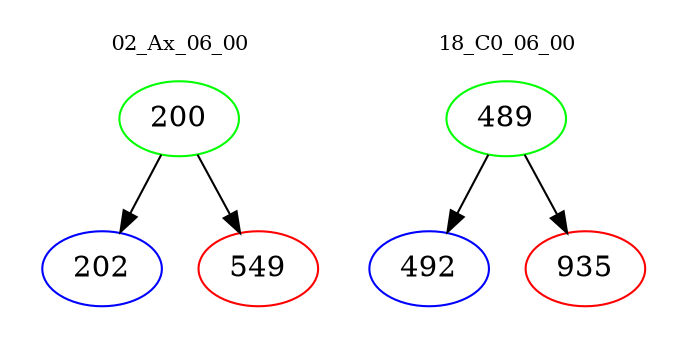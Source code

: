 digraph{
subgraph cluster_0 {
color = white
label = "02_Ax_06_00";
fontsize=10;
T0_200 [label="200", color="green"]
T0_200 -> T0_202 [color="black"]
T0_202 [label="202", color="blue"]
T0_200 -> T0_549 [color="black"]
T0_549 [label="549", color="red"]
}
subgraph cluster_1 {
color = white
label = "18_C0_06_00";
fontsize=10;
T1_489 [label="489", color="green"]
T1_489 -> T1_492 [color="black"]
T1_492 [label="492", color="blue"]
T1_489 -> T1_935 [color="black"]
T1_935 [label="935", color="red"]
}
}
